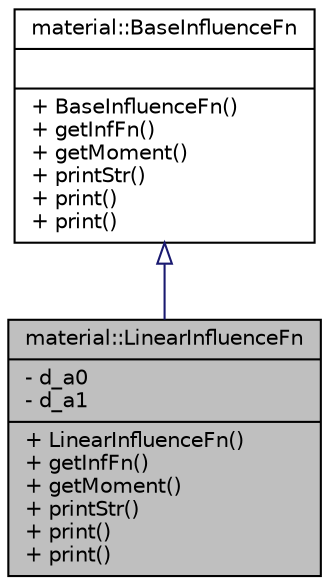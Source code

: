 digraph "material::LinearInfluenceFn"
{
  edge [fontname="Helvetica",fontsize="10",labelfontname="Helvetica",labelfontsize="10"];
  node [fontname="Helvetica",fontsize="10",shape=record];
  Node2 [label="{material::LinearInfluenceFn\n|- d_a0\l- d_a1\l|+ LinearInfluenceFn()\l+ getInfFn()\l+ getMoment()\l+ printStr()\l+ print()\l+ print()\l}",height=0.2,width=0.4,color="black", fillcolor="grey75", style="filled", fontcolor="black"];
  Node3 -> Node2 [dir="back",color="midnightblue",fontsize="10",style="solid",arrowtail="onormal",fontname="Helvetica"];
  Node3 [label="{material::BaseInfluenceFn\n||+ BaseInfluenceFn()\l+ getInfFn()\l+ getMoment()\l+ printStr()\l+ print()\l+ print()\l}",height=0.2,width=0.4,color="black", fillcolor="white", style="filled",URL="$classmaterial_1_1BaseInfluenceFn.html",tooltip="A base class for computing influence function. "];
}
